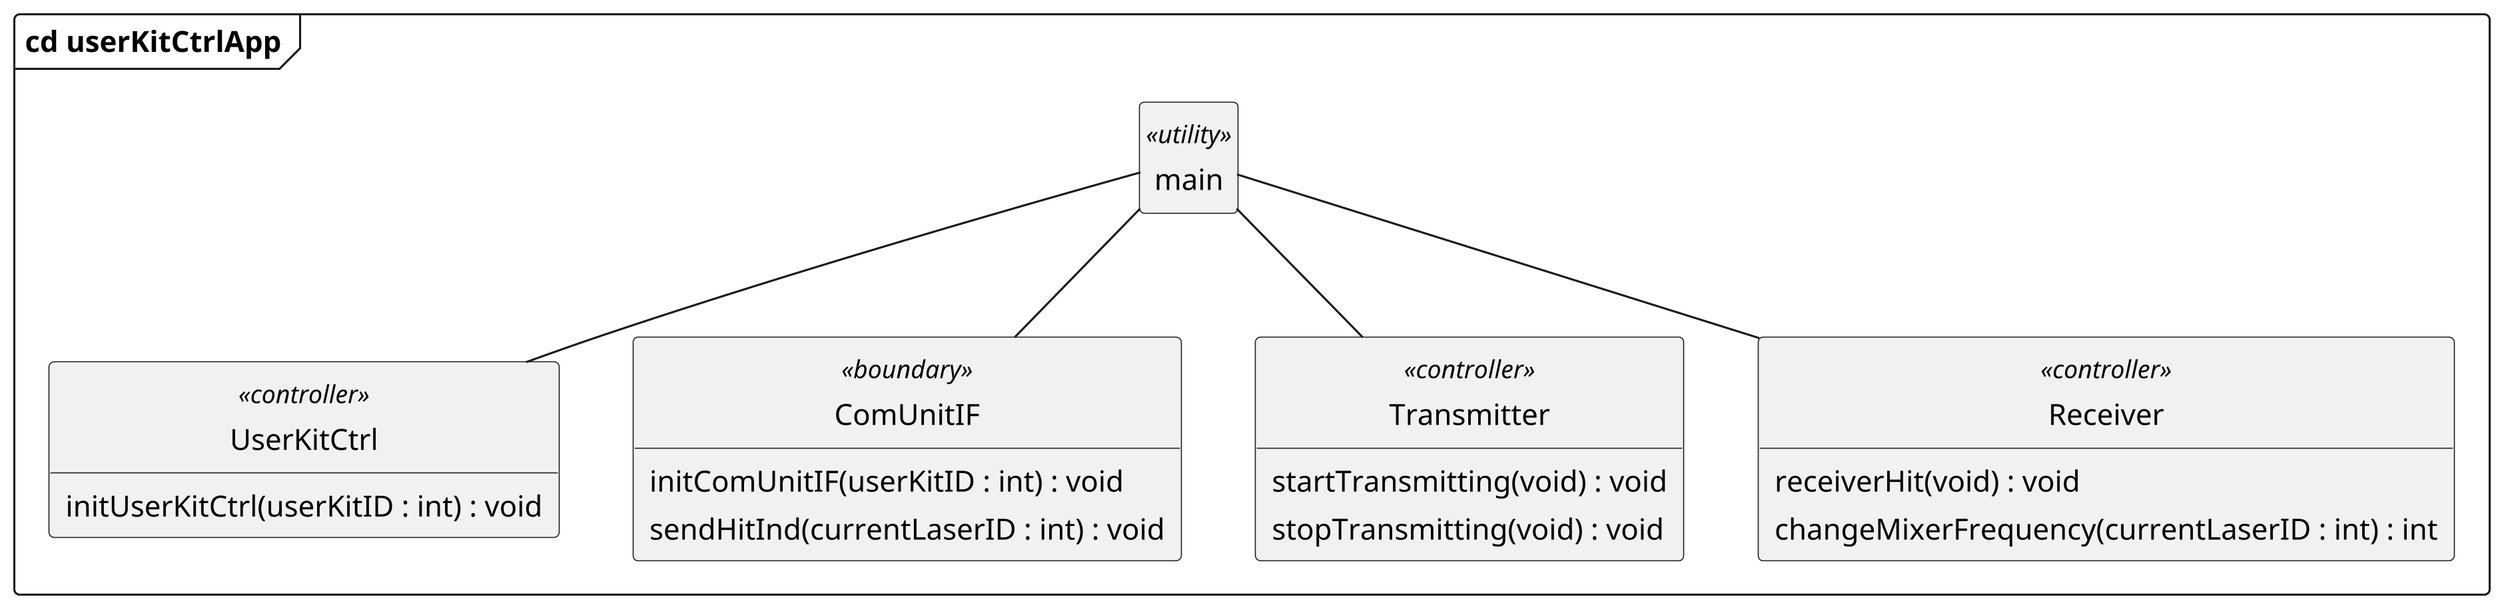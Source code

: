 @startuml userKitCtrlApp_cd

skinparam {
    monochrome true
    dpi 300
    padding 2
    packageStyle rectangle
    packageStyle frame
    shadowing false
    classAttributeIconSize 0
}
hide circle
hide empty members

frame "cd userKitCtrlApp" {

    class main <<utility>> {
    }

    class UserKitCtrl <<controller>> {
        initUserKitCtrl(userKitID : int) : void
    }

    class ComUnitIF <<boundary>> {
        initComUnitIF(userKitID : int) : void
        sendHitInd(currentLaserID : int) : void
    }

    class Transmitter <<controller>> {
        startTransmitting(void) : void
        stopTransmitting(void) : void
    }

    class Receiver <<controller>> {
        receiverHit(void) : void
        changeMixerFrequency(currentLaserID : int) : int
    }
}

main -- UserKitCtrl
main -- Transmitter
main -- Receiver
main -- ComUnitIF

@enduml